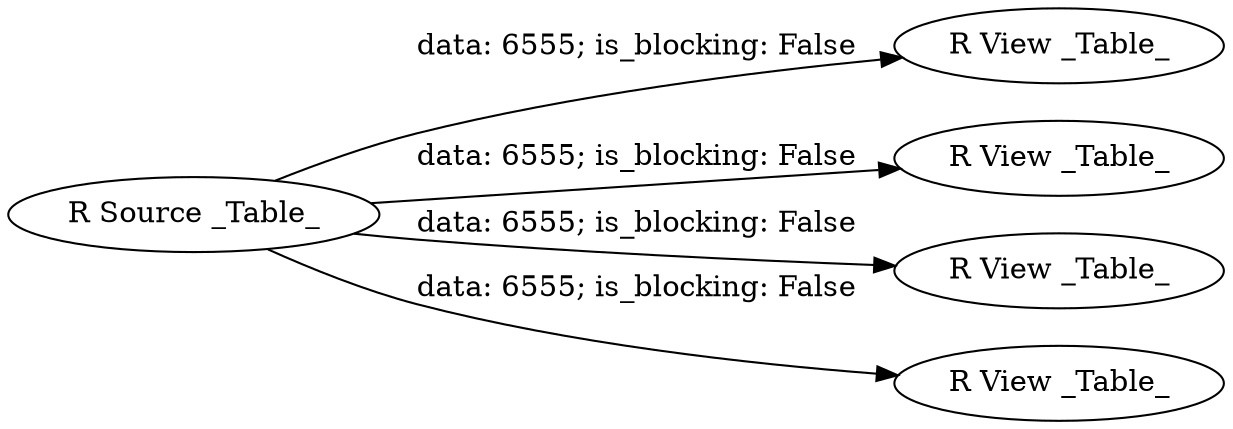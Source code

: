 digraph {
	"-4803994590355882278_47" [label="R View _Table_"]
	"-4803994590355882278_48" [label="R View _Table_"]
	"-4803994590355882278_45" [label="R View _Table_"]
	"-4803994590355882278_46" [label="R View _Table_"]
	"-4803994590355882278_44" [label="R Source _Table_"]
	"-4803994590355882278_44" -> "-4803994590355882278_46" [label="data: 6555; is_blocking: False"]
	"-4803994590355882278_44" -> "-4803994590355882278_48" [label="data: 6555; is_blocking: False"]
	"-4803994590355882278_44" -> "-4803994590355882278_47" [label="data: 6555; is_blocking: False"]
	"-4803994590355882278_44" -> "-4803994590355882278_45" [label="data: 6555; is_blocking: False"]
	rankdir=LR
}
